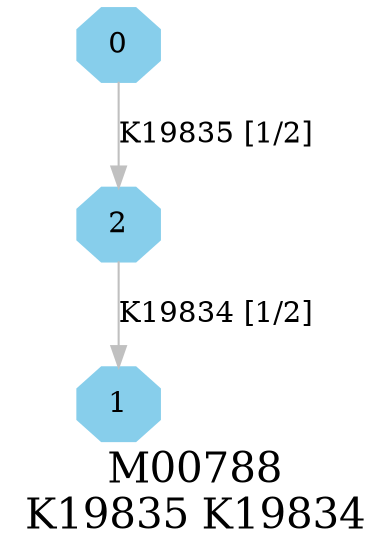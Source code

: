 digraph G {
graph [label="M00788
K19835 K19834",fontsize=20];
node [shape=box,style=filled];
edge [len=3,color=grey];
{node [width=.3,height=.3,shape=octagon,style=filled,color=skyblue] 0 1 2 }
0 -> 2 [label="K19835 [1/2]"];
2 -> 1 [label="K19834 [1/2]"];
}